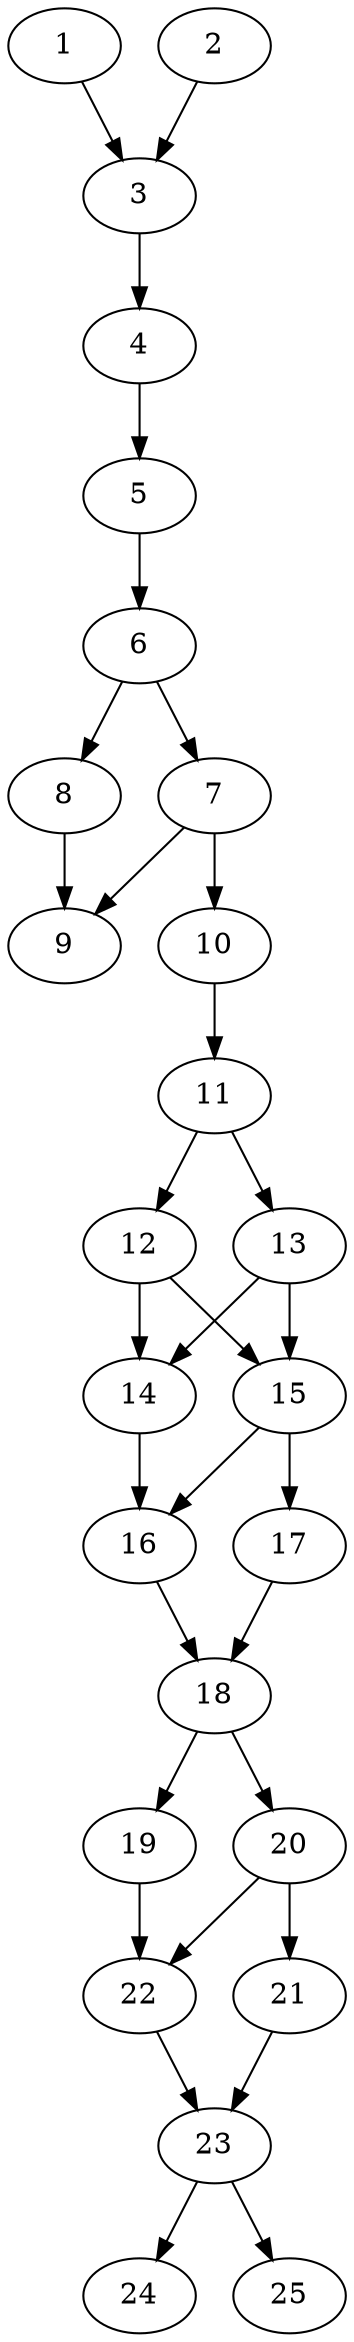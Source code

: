 // DAG automatically generated by daggen at Thu Oct  3 14:00:39 2019
// ./daggen --dot -n 25 --ccr 0.4 --fat 0.3 --regular 0.5 --density 0.9 --mindata 5242880 --maxdata 52428800 
digraph G {
  1 [size="103045120", alpha="0.01", expect_size="41218048"] 
  1 -> 3 [size ="41218048"]
  2 [size="15219200", alpha="0.12", expect_size="6087680"] 
  2 -> 3 [size ="6087680"]
  3 [size="102970880", alpha="0.14", expect_size="41188352"] 
  3 -> 4 [size ="41188352"]
  4 [size="105733120", alpha="0.07", expect_size="42293248"] 
  4 -> 5 [size ="42293248"]
  5 [size="32716800", alpha="0.09", expect_size="13086720"] 
  5 -> 6 [size ="13086720"]
  6 [size="105441280", alpha="0.12", expect_size="42176512"] 
  6 -> 7 [size ="42176512"]
  6 -> 8 [size ="42176512"]
  7 [size="107450880", alpha="0.02", expect_size="42980352"] 
  7 -> 9 [size ="42980352"]
  7 -> 10 [size ="42980352"]
  8 [size="58844160", alpha="0.12", expect_size="23537664"] 
  8 -> 9 [size ="23537664"]
  9 [size="120112640", alpha="0.18", expect_size="48045056"] 
  10 [size="112176640", alpha="0.04", expect_size="44870656"] 
  10 -> 11 [size ="44870656"]
  11 [size="107256320", alpha="0.06", expect_size="42902528"] 
  11 -> 12 [size ="42902528"]
  11 -> 13 [size ="42902528"]
  12 [size="113945600", alpha="0.01", expect_size="45578240"] 
  12 -> 14 [size ="45578240"]
  12 -> 15 [size ="45578240"]
  13 [size="68661760", alpha="0.07", expect_size="27464704"] 
  13 -> 14 [size ="27464704"]
  13 -> 15 [size ="27464704"]
  14 [size="34624000", alpha="0.01", expect_size="13849600"] 
  14 -> 16 [size ="13849600"]
  15 [size="73681920", alpha="0.13", expect_size="29472768"] 
  15 -> 16 [size ="29472768"]
  15 -> 17 [size ="29472768"]
  16 [size="126673920", alpha="0.12", expect_size="50669568"] 
  16 -> 18 [size ="50669568"]
  17 [size="77214720", alpha="0.14", expect_size="30885888"] 
  17 -> 18 [size ="30885888"]
  18 [size="89436160", alpha="0.05", expect_size="35774464"] 
  18 -> 19 [size ="35774464"]
  18 -> 20 [size ="35774464"]
  19 [size="45137920", alpha="0.10", expect_size="18055168"] 
  19 -> 22 [size ="18055168"]
  20 [size="31306240", alpha="0.10", expect_size="12522496"] 
  20 -> 21 [size ="12522496"]
  20 -> 22 [size ="12522496"]
  21 [size="52267520", alpha="0.05", expect_size="20907008"] 
  21 -> 23 [size ="20907008"]
  22 [size="85355520", alpha="0.01", expect_size="34142208"] 
  22 -> 23 [size ="34142208"]
  23 [size="92505600", alpha="0.12", expect_size="37002240"] 
  23 -> 24 [size ="37002240"]
  23 -> 25 [size ="37002240"]
  24 [size="17996800", alpha="0.18", expect_size="7198720"] 
  25 [size="23649280", alpha="0.08", expect_size="9459712"] 
}
